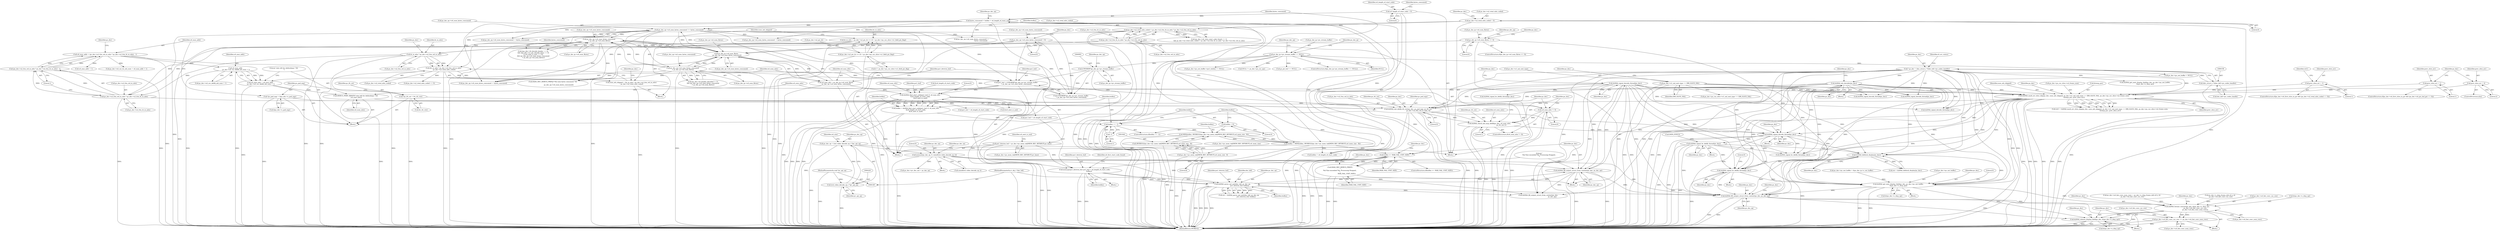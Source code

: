 digraph "0_Android_494561291a503840f385fbcd11d9bc5f4dc502b8@API" {
"1002023" [label="(Call,ih264d_signal_bs_deblk_thread(ps_dec))"];
"1001555" [label="(Call,ih264d_mark_err_slice_skip(ps_dec, num_mb_skipped, ps_dec->u1_nal_unit_type == IDR_SLICE_NAL, ps_dec->ps_cur_slice->u2_frame_num,\n &temp_poc, prev_slice_err))"];
"1001088" [label="(Call,ih264d_signal_decode_thread(ps_dec))"];
"1001069" [label="(Call,ih264d_fill_output_struct_from_context(ps_dec, ps_dec_op))"];
"1000155" [label="(Call,* ps_dec = (dec_struct_t *)(dec_hdl->pv_codec_handle))"];
"1000157" [label="(Call,(dec_struct_t *)(dec_hdl->pv_codec_handle))"];
"1000908" [label="(Call,ih264d_init_decoder(ps_dec))"];
"1001297" [label="(Call,ih264d_parse_nal_unit(dec_hdl, ps_dec_op,\n                              pu1_bitstrm_buf, buflen))"];
"1000150" [label="(MethodParameterIn,iv_obj_t *dec_hdl)"];
"1000229" [label="(Call,memset(ps_dec_op, 0, sizeof(ivd_video_decode_op_t)))"];
"1000217" [label="(Call,ps_dec_op = (ivd_video_decode_op_t *)pv_api_op)"];
"1000219" [label="(Call,(ivd_video_decode_op_t *)pv_api_op)"];
"1000152" [label="(MethodParameterIn,void *pv_api_op)"];
"1001221" [label="(Call,memcpy(pu1_bitstrm_buf, pu1_buf + u4_length_of_start_code,\n                   buflen))"];
"1001009" [label="(Call,pu1_bitstrm_buf = ps_dec->ps_mem_tab[MEM_REC_BITSBUF].pv_base)"];
"1001023" [label="(Call,ih264d_find_start_code(pu1_buf, 0, u4_max_ofst,\n &u4_length_of_start_code,\n &u4_next_is_aud))"];
"1000989" [label="(Call,pu1_buf = (UWORD8*)ps_dec_ip->pv_stream_buffer\n + ps_dec_op->u4_num_bytes_consumed)"];
"1000992" [label="(Call,(UWORD8*)ps_dec_ip->pv_stream_buffer)"];
"1000267" [label="(Call,ps_dec_ip->pv_stream_buffer == NULL)"];
"1001461" [label="(Call,ps_dec_op->u4_num_bytes_consumed\n < ps_dec_ip->u4_num_Bytes)"];
"1001436" [label="(Call,ps_dec_op->u4_num_bytes_consumed\n < ps_dec_ip->u4_num_Bytes)"];
"1001059" [label="(Call,ps_dec_op->u4_num_bytes_consumed += bytes_consumed)"];
"1001054" [label="(Call,bytes_consumed = buflen + u4_length_of_start_code)"];
"1001039" [label="(Call,buflen = MIN(buflen, (WORD32)(ps_dec->ps_mem_tab[MEM_REC_BITSBUF].u4_mem_size - 8)))"];
"1001041" [label="(Call,MIN(buflen, (WORD32)(ps_dec->ps_mem_tab[MEM_REC_BITSBUF].u4_mem_size - 8)))"];
"1001032" [label="(Call,buflen == -1)"];
"1001021" [label="(Call,buflen = ih264d_find_start_code(pu1_buf, 0, u4_max_ofst,\n &u4_length_of_start_code,\n &u4_next_is_aud))"];
"1001034" [label="(Call,-1)"];
"1001036" [label="(Call,buflen = 0)"];
"1001043" [label="(Call,(WORD32)(ps_dec->ps_mem_tab[MEM_REC_BITSBUF].u4_mem_size - 8))"];
"1001045" [label="(Call,ps_dec->ps_mem_tab[MEM_REC_BITSBUF].u4_mem_size - 8)"];
"1000173" [label="(Call,u4_length_of_start_code = 0)"];
"1001002" [label="(Call,ps_dec_ip->u4_num_Bytes\n - ps_dec_op->u4_num_bytes_consumed)"];
"1000288" [label="(Call,ps_dec_ip->u4_num_Bytes <= 0)"];
"1000313" [label="(Call,ps_dec_op->u4_num_bytes_consumed = 0)"];
"1001000" [label="(Call,u4_max_ofst = ps_dec_ip->u4_num_Bytes\n - ps_dec_op->u4_num_bytes_consumed)"];
"1001065" [label="(Call,buflen >= MAX_NAL_UNIT_SIZE)"];
"1001072" [label="(Call,H264_DEC_DEBUG_PRINT(\n \"\nNal Size exceeded %d, Processing Stopped..\n\",\n                            MAX_NAL_UNIT_SIZE))"];
"1001512" [label="(Call,num_mb_skipped = (ht_in_mbs * ps_dec->u2_frm_wd_in_mbs)\n - ps_dec->u2_total_mbs_coded)"];
"1001514" [label="(Call,(ht_in_mbs * ps_dec->u2_frm_wd_in_mbs)\n - ps_dec->u2_total_mbs_coded)"];
"1001515" [label="(Call,ht_in_mbs * ps_dec->u2_frm_wd_in_mbs)"];
"1001499" [label="(Call,ht_in_mbs = ps_dec->u2_pic_ht >> (4 + ps_dec->ps_cur_slice->u1_field_pic_flag))"];
"1001501" [label="(Call,ps_dec->u2_pic_ht >> (4 + ps_dec->ps_cur_slice->u1_field_pic_flag))"];
"1001486" [label="(Call,ps_dec->u2_frm_ht_in_mbs * ps_dec->u2_frm_wd_in_mbs)"];
"1000920" [label="(Call,ps_dec->u2_total_mbs_coded = 0)"];
"1001482" [label="(Call,ps_dec->u2_total_mbs_coded < ps_dec->u2_frm_ht_in_mbs * ps_dec->u2_frm_wd_in_mbs)"];
"1001558" [label="(Call,ps_dec->u1_nal_unit_type == IDR_SLICE_NAL)"];
"1001550" [label="(Call,prev_slice_err = 1)"];
"1001533" [label="(Call,prev_slice_err = 1)"];
"1001537" [label="(Call,prev_slice_err = 2)"];
"1001731" [label="(Call,ih264d_signal_decode_thread(ps_dec))"];
"1001721" [label="(Call,ih264d_check_mb_map_deblk(ps_dec, u4_num_mbs,\n                                                   ps_tfr_cxt,1))"];
"1001697" [label="(Call,ih264d_init_deblk_tfr_ctxt(ps_dec, ps_pad_mgr, ps_tfr_cxt,\n                                           ps_dec->u2_frm_wd_in_mbs, 0))"];
"1001673" [label="(Call,*ps_pad_mgr = &ps_dec->s_pad_mgr)"];
"1001668" [label="(Call,*ps_tfr_cxt = &s_tfr_ctxt)"];
"1001682" [label="(Call,ps_dec->u2_frm_wd_in_mbs * ps_dec->u2_frm_ht_in_mbs)"];
"1001718" [label="(Call,u4_num_mbs != 0)"];
"1001714" [label="(Call,DEBUG_PERF_PRINTF(\"mbs left for deblocking= %d \n\",u4_num_mbs))"];
"1001705" [label="(Call,u4_num_mbs = u4_max_addr\n - ps_dec->u4_cur_deblk_mb_num + 1)"];
"1001707" [label="(Call,u4_max_addr\n - ps_dec->u4_cur_deblk_mb_num + 1)"];
"1001679" [label="(Call,u4_max_addr = (ps_dec->u2_frm_wd_in_mbs * ps_dec->u2_frm_ht_in_mbs) - 1)"];
"1001681" [label="(Call,(ps_dec->u2_frm_wd_in_mbs * ps_dec->u2_frm_ht_in_mbs) - 1)"];
"1001901" [label="(Call,ih264d_deblock_display(ps_dec))"];
"1001740" [label="(Call,ih264d_signal_bs_deblk_thread(ps_dec))"];
"1002037" [label="(Call,ih264d_get_next_display_field(ps_dec, ps_dec->ps_out_buffer,\n &(ps_dec->s_disp_op)))"];
"1002065" [label="(Call,ih264d_fill_output_struct_from_context(ps_dec, ps_dec_op))"];
"1002096" [label="(Call,ih264d_format_convert(ps_dec, &(ps_dec->s_disp_op),\n                                  ps_dec->u4_fmt_conv_cur_row,\n                                  ps_dec->u4_fmt_conv_num_rows))"];
"1002108" [label="(Call,ps_dec->u4_fmt_conv_cur_row += ps_dec->u4_fmt_conv_num_rows)"];
"1002115" [label="(Call,ih264d_release_display_field(ps_dec, &(ps_dec->s_disp_op)))"];
"1001222" [label="(Identifier,pu1_bitstrm_buf)"];
"1002112" [label="(Call,ps_dec->u4_fmt_conv_num_rows)"];
"1001682" [label="(Call,ps_dec->u2_frm_wd_in_mbs * ps_dec->u2_frm_ht_in_mbs)"];
"1001483" [label="(Call,ps_dec->u2_total_mbs_coded)"];
"1000275" [label="(Identifier,ps_dec_op)"];
"1001675" [label="(Call,&ps_dec->s_pad_mgr)"];
"1001517" [label="(Call,ps_dec->u2_frm_wd_in_mbs)"];
"1001053" [label="(Literal,8)"];
"1001031" [label="(ControlStructure,if(buflen == -1))"];
"1002102" [label="(Call,ps_dec->u4_fmt_conv_cur_row)"];
"1002067" [label="(Identifier,ps_dec_op)"];
"1002071" [label="(Identifier,ps_dec)"];
"1001521" [label="(Identifier,ps_dec)"];
"1001070" [label="(Identifier,ps_dec)"];
"1001027" [label="(Call,&u4_length_of_start_code)"];
"1002115" [label="(Call,ih264d_release_display_field(ps_dec, &(ps_dec->s_disp_op)))"];
"1001742" [label="(Call,DATA_SYNC())"];
"1002125" [label="(Identifier,ps_dec)"];
"1001499" [label="(Call,ht_in_mbs = ps_dec->u2_pic_ht >> (4 + ps_dec->ps_cur_slice->u1_field_pic_flag))"];
"1001256" [label="(Call,ih264d_fill_output_struct_from_context(ps_dec,\n                                                           ps_dec_op))"];
"1001445" [label="(Call,((ps_dec->i4_decode_header == 0)\n && ((ps_dec->u1_pic_decode_done == 0)\n || (u4_next_is_aud == 1)))\n && (ps_dec_op->u4_num_bytes_consumed\n < ps_dec_ip->u4_num_Bytes))"];
"1001697" [label="(Call,ih264d_init_deblk_tfr_ctxt(ps_dec, ps_pad_mgr, ps_tfr_cxt,\n                                           ps_dec->u2_frm_wd_in_mbs, 0))"];
"1001462" [label="(Call,ps_dec_op->u4_num_bytes_consumed)"];
"1001069" [label="(Call,ih264d_fill_output_struct_from_context(ps_dec, ps_dec_op))"];
"1001512" [label="(Call,num_mb_skipped = (ht_in_mbs * ps_dec->u2_frm_wd_in_mbs)\n - ps_dec->u2_total_mbs_coded)"];
"1001003" [label="(Call,ps_dec_ip->u4_num_Bytes)"];
"1001723" [label="(Identifier,u4_num_mbs)"];
"1001006" [label="(Call,ps_dec_op->u4_num_bytes_consumed)"];
"1001228" [label="(Identifier,u4_first_start_code_found)"];
"1000927" [label="(Identifier,ps_dec)"];
"1001147" [label="(Call,pu1_buf + u4_length_of_start_code)"];
"1000994" [label="(Call,ps_dec_ip->pv_stream_buffer)"];
"1001701" [label="(Call,ps_dec->u2_frm_wd_in_mbs)"];
"1001899" [label="(Call,ret = ih264d_deblock_display(ps_dec))"];
"1001694" [label="(Call,u4_max_addr + 1)"];
"1001505" [label="(Call,4 + ps_dec->ps_cur_slice->u1_field_pic_flag)"];
"1000175" [label="(Literal,0)"];
"1002042" [label="(Call,&(ps_dec->s_disp_op))"];
"1001493" [label="(Block,)"];
"1001553" [label="(Call,ret1 = ih264d_mark_err_slice_skip(ps_dec, num_mb_skipped, ps_dec->u1_nal_unit_type == IDR_SLICE_NAL, ps_dec->ps_cur_slice->u2_frame_num,\n &temp_poc, prev_slice_err))"];
"1001073" [label="(Literal,\"\nNal Size exceeded %d, Processing Stopped..\n\")"];
"1001226" [label="(Identifier,buflen)"];
"1001088" [label="(Call,ih264d_signal_decode_thread(ps_dec))"];
"1001514" [label="(Call,(ht_in_mbs * ps_dec->u2_frm_wd_in_mbs)\n - ps_dec->u2_total_mbs_coded)"];
"1001562" [label="(Identifier,IDR_SLICE_NAL)"];
"1000268" [label="(Call,ps_dec_ip->pv_stream_buffer)"];
"1001554" [label="(Identifier,ret1)"];
"1002108" [label="(Call,ps_dec->u4_fmt_conv_cur_row += ps_dec->u4_fmt_conv_num_rows)"];
"1001299" [label="(Identifier,ps_dec_op)"];
"1000225" [label="(Identifier,u4_size)"];
"1001430" [label="(Call,(ps_dec->i4_header_decoded != 3)\n && (ps_dec_op->u4_num_bytes_consumed\n < ps_dec_ip->u4_num_Bytes))"];
"1001728" [label="(Identifier,ps_dec)"];
"1002023" [label="(Call,ih264d_signal_bs_deblk_thread(ps_dec))"];
"1002037" [label="(Call,ih264d_get_next_display_field(ps_dec, ps_dec->ps_out_buffer,\n &(ps_dec->s_disp_op)))"];
"1001029" [label="(Call,&u4_next_is_aud)"];
"1001001" [label="(Identifier,u4_max_ofst)"];
"1001523" [label="(ControlStructure,if(ps_dec->u4_first_slice_in_pic && (ps_dec->u4_pic_buf_got == 0)))"];
"1001300" [label="(Identifier,pu1_bitstrm_buf)"];
"1000222" [label="(Block,)"];
"1001221" [label="(Call,memcpy(pu1_bitstrm_buf, pu1_buf + u4_length_of_start_code,\n                   buflen))"];
"1001140" [label="(Identifier,ps_dec)"];
"1001023" [label="(Call,ih264d_find_start_code(pu1_buf, 0, u4_max_ofst,\n &u4_length_of_start_code,\n &u4_next_is_aud))"];
"1001074" [label="(Identifier,MAX_NAL_UNIT_SIZE)"];
"1001010" [label="(Identifier,pu1_bitstrm_buf)"];
"1001670" [label="(Call,&s_tfr_ctxt)"];
"1000991" [label="(Call,(UWORD8*)ps_dec_ip->pv_stream_buffer\n + ps_dec_op->u4_num_bytes_consumed)"];
"1000173" [label="(Call,u4_length_of_start_code = 0)"];
"1001689" [label="(Literal,1)"];
"1001533" [label="(Call,prev_slice_err = 1)"];
"1001019" [label="(Identifier,u4_next_is_aud)"];
"1002036" [label="(Block,)"];
"1001673" [label="(Call,*ps_pad_mgr = &ps_dec->s_pad_mgr)"];
"1000912" [label="(Identifier,ps_dec)"];
"1001552" [label="(Literal,1)"];
"1001705" [label="(Call,u4_num_mbs = u4_max_addr\n - ps_dec->u4_cur_deblk_mb_num + 1)"];
"1001440" [label="(Call,ps_dec_ip->u4_num_Bytes)"];
"1001690" [label="(Call,ps_dec->u4_cur_bs_mb_num = u4_max_addr + 1)"];
"1001736" [label="(Identifier,ps_dec)"];
"1002082" [label="(Block,)"];
"1001066" [label="(Identifier,buflen)"];
"1001720" [label="(Literal,0)"];
"1002039" [label="(Call,ps_dec->ps_out_buffer)"];
"1000152" [label="(MethodParameterIn,void *pv_api_op)"];
"1002025" [label="(Block,)"];
"1001902" [label="(Identifier,ps_dec)"];
"1001537" [label="(Call,prev_slice_err = 2)"];
"1001021" [label="(Call,buflen = ih264d_find_start_code(pu1_buf, 0, u4_max_ofst,\n &u4_length_of_start_code,\n &u4_next_is_aud))"];
"1000230" [label="(Identifier,ps_dec_op)"];
"1001608" [label="(Call,ih264d_signal_decode_thread(ps_dec))"];
"1000159" [label="(Call,dec_hdl->pv_codec_handle)"];
"1001358" [label="(Call,ps_dec_op->u4_num_bytes_consumed -= bytes_consumed)"];
"1001515" [label="(Call,ht_in_mbs * ps_dec->u2_frm_wd_in_mbs)"];
"1001725" [label="(Literal,1)"];
"1001060" [label="(Call,ps_dec_op->u4_num_bytes_consumed)"];
"1001486" [label="(Call,ps_dec->u2_frm_ht_in_mbs * ps_dec->u2_frm_wd_in_mbs)"];
"1000217" [label="(Call,ps_dec_op = (ivd_video_decode_op_t *)pv_api_op)"];
"1000418" [label="(Call,ps_dec->ps_out_buffer->pu1_bufs[i] == NULL)"];
"1001721" [label="(Call,ih264d_check_mb_map_deblk(ps_dec, u4_num_mbs,\n                                                   ps_tfr_cxt,1))"];
"1000157" [label="(Call,(dec_struct_t *)(dec_hdl->pv_codec_handle))"];
"1000909" [label="(Identifier,ps_dec)"];
"1001055" [label="(Identifier,bytes_consumed)"];
"1001551" [label="(Identifier,prev_slice_err)"];
"1001715" [label="(Literal,\"mbs left for deblocking= %d \n\")"];
"1000229" [label="(Call,memset(ps_dec_op, 0, sizeof(ivd_video_decode_op_t)))"];
"1001538" [label="(Identifier,prev_slice_err)"];
"1001536" [label="(ControlStructure,else)"];
"1001707" [label="(Call,u4_max_addr\n - ps_dec->u4_cur_deblk_mb_num + 1)"];
"1001717" [label="(ControlStructure,if(u4_num_mbs != 0))"];
"1001009" [label="(Call,pu1_bitstrm_buf = ps_dec->ps_mem_tab[MEM_REC_BITSBUF].pv_base)"];
"1001724" [label="(Identifier,ps_tfr_cxt)"];
"1002066" [label="(Identifier,ps_dec)"];
"1002096" [label="(Call,ih264d_format_convert(ps_dec, &(ps_dec->s_disp_op),\n                                  ps_dec->u4_fmt_conv_cur_row,\n                                  ps_dec->u4_fmt_conv_num_rows))"];
"1002143" [label="(Call,NULL != ps_dec->ps_cur_sps)"];
"1001679" [label="(Call,u4_max_addr = (ps_dec->u2_frm_wd_in_mbs * ps_dec->u2_frm_ht_in_mbs) - 1)"];
"1000920" [label="(Call,ps_dec->u2_total_mbs_coded = 0)"];
"1001731" [label="(Call,ih264d_signal_decode_thread(ps_dec))"];
"1001540" [label="(ControlStructure,if(ps_dec->u4_first_slice_in_pic && (ps_dec->u2_total_mbs_coded == 0)))"];
"1001839" [label="(Call,ih264d_signal_bs_deblk_thread(ps_dec))"];
"1001301" [label="(Identifier,buflen)"];
"1001011" [label="(Call,ps_dec->ps_mem_tab[MEM_REC_BITSBUF].pv_base)"];
"1001033" [label="(Identifier,buflen)"];
"1000153" [label="(Block,)"];
"1000635" [label="(Call,ps_pic_buf == NULL)"];
"1000287" [label="(ControlStructure,if(ps_dec_ip->u4_num_Bytes <= 0))"];
"1000232" [label="(Call,sizeof(ivd_video_decode_op_t))"];
"1002029" [label="(Literal,0)"];
"1001072" [label="(Call,H264_DEC_DEBUG_PRINT(\n \"\nNal Size exceeded %d, Processing Stopped..\n\",\n                            MAX_NAL_UNIT_SIZE))"];
"1001036" [label="(Call,buflen = 0)"];
"1001002" [label="(Call,ps_dec_ip->u4_num_Bytes\n - ps_dec_op->u4_num_bytes_consumed)"];
"1001054" [label="(Call,bytes_consumed = buflen + u4_length_of_start_code)"];
"1001037" [label="(Identifier,buflen)"];
"1001534" [label="(Identifier,prev_slice_err)"];
"1001476" [label="(Call,(ps_dec->u4_slice_start_code_found == 1)\n && ps_dec->u2_total_mbs_coded < ps_dec->u2_frm_ht_in_mbs * ps_dec->u2_frm_wd_in_mbs)"];
"1000907" [label="(Block,)"];
"1001223" [label="(Call,pu1_buf + u4_length_of_start_code)"];
"1001516" [label="(Identifier,ht_in_mbs)"];
"1001039" [label="(Call,buflen = MIN(buflen, (WORD32)(ps_dec->ps_mem_tab[MEM_REC_BITSBUF].u4_mem_size - 8)))"];
"1001739" [label="(Block,)"];
"1001046" [label="(Call,ps_dec->ps_mem_tab[MEM_REC_BITSBUF].u4_mem_size)"];
"1001901" [label="(Call,ih264d_deblock_display(ps_dec))"];
"1001063" [label="(Identifier,bytes_consumed)"];
"1000267" [label="(Call,ps_dec_ip->pv_stream_buffer == NULL)"];
"1001674" [label="(Identifier,ps_pad_mgr)"];
"1001683" [label="(Call,ps_dec->u2_frm_wd_in_mbs)"];
"1001624" [label="(Call,ps_dec_op->u4_num_bytes_consumed -= bytes_consumed)"];
"1001545" [label="(Call,ps_dec->u2_total_mbs_coded == 0)"];
"1002038" [label="(Identifier,ps_dec)"];
"1001556" [label="(Identifier,ps_dec)"];
"1001482" [label="(Call,ps_dec->u2_total_mbs_coded < ps_dec->u2_frm_ht_in_mbs * ps_dec->u2_frm_wd_in_mbs)"];
"1001381" [label="(Call,ps_dec_op->u4_num_bytes_consumed -= bytes_consumed)"];
"1001680" [label="(Identifier,u4_max_addr)"];
"1001490" [label="(Call,ps_dec->u2_frm_wd_in_mbs)"];
"1001719" [label="(Identifier,u4_num_mbs)"];
"1001929" [label="(Call,ps_dec->ps_cur_slice->u1_nal_unit_type == IDR_SLICE_NAL)"];
"1000155" [label="(Call,* ps_dec = (dec_struct_t *)(dec_hdl->pv_codec_handle))"];
"1000314" [label="(Call,ps_dec_op->u4_num_bytes_consumed)"];
"1001635" [label="(Block,)"];
"1001708" [label="(Identifier,u4_max_addr)"];
"1002098" [label="(Call,&(ps_dec->s_disp_op))"];
"1001061" [label="(Identifier,ps_dec_op)"];
"1001025" [label="(Literal,0)"];
"1001172" [label="(Call,ps_dec_op->u4_num_bytes_consumed -=\n                                        bytes_consumed)"];
"1000998" [label="(Identifier,ps_dec_op)"];
"1000292" [label="(Literal,0)"];
"1001570" [label="(Identifier,prev_slice_err)"];
"1000266" [label="(ControlStructure,if(ps_dec_ip->pv_stream_buffer == NULL))"];
"1002022" [label="(Block,)"];
"1001714" [label="(Call,DEBUG_PERF_PRINTF(\"mbs left for deblocking= %d \n\",u4_num_mbs))"];
"1001295" [label="(Call,ret = ih264d_parse_nal_unit(dec_hdl, ps_dec_op,\n                              pu1_bitstrm_buf, buflen))"];
"1001681" [label="(Call,(ps_dec->u2_frm_wd_in_mbs * ps_dec->u2_frm_ht_in_mbs) - 1)"];
"1001718" [label="(Call,u4_num_mbs != 0)"];
"1002048" [label="(Literal,0)"];
"1002117" [label="(Call,&(ps_dec->s_disp_op))"];
"1000318" [label="(Call,ps_dec->ps_out_buffer = NULL)"];
"1001565" [label="(Identifier,ps_dec)"];
"1001220" [label="(Block,)"];
"1000290" [label="(Identifier,ps_dec_ip)"];
"1001067" [label="(Identifier,MAX_NAL_UNIT_SIZE)"];
"1001026" [label="(Identifier,u4_max_ofst)"];
"1001740" [label="(Call,ih264d_signal_bs_deblk_thread(ps_dec))"];
"1001501" [label="(Call,ps_dec->u2_pic_ht >> (4 + ps_dec->ps_cur_slice->u1_field_pic_flag))"];
"1001071" [label="(Identifier,ps_dec_op)"];
"1001024" [label="(Identifier,pu1_buf)"];
"1001716" [label="(Identifier,u4_num_mbs)"];
"1001298" [label="(Identifier,dec_hdl)"];
"1000271" [label="(Identifier,NULL)"];
"1001045" [label="(Call,ps_dec->ps_mem_tab[MEM_REC_BITSBUF].u4_mem_size - 8)"];
"1001502" [label="(Call,ps_dec->u2_pic_ht)"];
"1000988" [label="(Block,)"];
"1001559" [label="(Call,ps_dec->u1_nal_unit_type)"];
"1000989" [label="(Call,pu1_buf = (UWORD8*)ps_dec_ip->pv_stream_buffer\n + ps_dec_op->u4_num_bytes_consumed)"];
"1001741" [label="(Identifier,ps_dec)"];
"1000990" [label="(Identifier,pu1_buf)"];
"1000725" [label="(Call,ih264d_get_next_display_field(ps_dec, ps_dec->ps_out_buffer,\n &(ps_dec->s_disp_op)))"];
"1001022" [label="(Identifier,buflen)"];
"1001686" [label="(Call,ps_dec->u2_frm_ht_in_mbs)"];
"1002097" [label="(Identifier,ps_dec)"];
"1001550" [label="(Call,prev_slice_err = 1)"];
"1001543" [label="(Identifier,ps_dec)"];
"1001056" [label="(Call,buflen + u4_length_of_start_code)"];
"1001041" [label="(Call,MIN(buflen, (WORD32)(ps_dec->ps_mem_tab[MEM_REC_BITSBUF].u4_mem_size - 8)))"];
"1000320" [label="(Identifier,ps_dec)"];
"1001000" [label="(Call,u4_max_ofst = ps_dec_ip->u4_num_Bytes\n - ps_dec_op->u4_num_bytes_consumed)"];
"1000992" [label="(Call,(UWORD8*)ps_dec_ip->pv_stream_buffer)"];
"1002024" [label="(Identifier,ps_dec)"];
"1000288" [label="(Call,ps_dec_ip->u4_num_Bytes <= 0)"];
"1000921" [label="(Call,ps_dec->u2_total_mbs_coded)"];
"1001535" [label="(Literal,1)"];
"1001563" [label="(Call,ps_dec->ps_cur_slice->u2_frame_num)"];
"1000156" [label="(Identifier,ps_dec)"];
"1000239" [label="(Call,ps_dec->pv_dec_out = ps_dec_op)"];
"1001089" [label="(Identifier,ps_dec)"];
"1000289" [label="(Call,ps_dec_ip->u4_num_Bytes)"];
"1001700" [label="(Identifier,ps_tfr_cxt)"];
"1001668" [label="(Call,*ps_tfr_cxt = &s_tfr_ctxt)"];
"1001692" [label="(Identifier,ps_dec)"];
"1002109" [label="(Call,ps_dec->u4_fmt_conv_cur_row)"];
"1001122" [label="(Call,ih264d_signal_bs_deblk_thread(ps_dec))"];
"1001500" [label="(Identifier,ht_in_mbs)"];
"1001205" [label="(Call,ih264d_signal_decode_thread(ps_dec))"];
"1002065" [label="(Call,ih264d_fill_output_struct_from_context(ps_dec, ps_dec_op))"];
"1000150" [label="(MethodParameterIn,iv_obj_t *dec_hdl)"];
"1000218" [label="(Identifier,ps_dec_op)"];
"1000313" [label="(Call,ps_dec_op->u4_num_bytes_consumed = 0)"];
"1001042" [label="(Identifier,buflen)"];
"1001064" [label="(ControlStructure,if(buflen >= MAX_NAL_UNIT_SIZE))"];
"1001526" [label="(Identifier,ps_dec)"];
"1000908" [label="(Call,ih264d_init_decoder(ps_dec))"];
"1001698" [label="(Identifier,ps_dec)"];
"1002185" [label="(MethodReturn,WORD32)"];
"1000296" [label="(Identifier,ps_dec_op)"];
"1000924" [label="(Literal,0)"];
"1000164" [label="(Identifier,i4_err_status)"];
"1000174" [label="(Identifier,u4_length_of_start_code)"];
"1001068" [label="(Block,)"];
"1001699" [label="(Identifier,ps_pad_mgr)"];
"1002116" [label="(Identifier,ps_dec)"];
"1001043" [label="(Call,(WORD32)(ps_dec->ps_mem_tab[MEM_REC_BITSBUF].u4_mem_size - 8))"];
"1000219" [label="(Call,(ivd_video_decode_op_t *)pv_api_op)"];
"1002178" [label="(Call,H264_DEC_DEBUG_PRINT(\"The num bytes consumed: %d\n\",\n                         ps_dec_op->u4_num_bytes_consumed))"];
"1001040" [label="(Identifier,buflen)"];
"1001568" [label="(Call,&temp_poc)"];
"1001065" [label="(Call,buflen >= MAX_NAL_UNIT_SIZE)"];
"1000178" [label="(Identifier,bytes_consumed)"];
"1001059" [label="(Call,ps_dec_op->u4_num_bytes_consumed += bytes_consumed)"];
"1001722" [label="(Identifier,ps_dec)"];
"1000236" [label="(Identifier,ps_dec_op)"];
"1001706" [label="(Identifier,u4_num_mbs)"];
"1002083" [label="(Call,ps_dec->u4_fmt_conv_num_rows = ps_dec->s_disp_frame_info.u4_y_ht\n - ps_dec->u4_fmt_conv_cur_row)"];
"1001038" [label="(Literal,0)"];
"1001669" [label="(Identifier,ps_tfr_cxt)"];
"1001487" [label="(Call,ps_dec->u2_frm_ht_in_mbs)"];
"1002105" [label="(Call,ps_dec->u4_fmt_conv_num_rows)"];
"1001297" [label="(Call,ih264d_parse_nal_unit(dec_hdl, ps_dec_op,\n                              pu1_bitstrm_buf, buflen))"];
"1001409" [label="(Call,ih264d_signal_decode_thread(ps_dec))"];
"1001077" [label="(Identifier,ps_dec)"];
"1000231" [label="(Literal,0)"];
"1000221" [label="(Identifier,pv_api_op)"];
"1001436" [label="(Call,ps_dec_op->u4_num_bytes_consumed\n < ps_dec_ip->u4_num_Bytes)"];
"1001704" [label="(Literal,0)"];
"1001732" [label="(Identifier,ps_dec)"];
"1000331" [label="(Call,ps_dec->ps_out_buffer = &ps_dec_ip->s_out_buffer)"];
"1001539" [label="(Literal,2)"];
"1001555" [label="(Call,ih264d_mark_err_slice_skip(ps_dec, num_mb_skipped, ps_dec->u1_nal_unit_type == IDR_SLICE_NAL, ps_dec->ps_cur_slice->u2_frame_num,\n &temp_poc, prev_slice_err))"];
"1001437" [label="(Call,ps_dec_op->u4_num_bytes_consumed)"];
"1001558" [label="(Call,ps_dec->u1_nal_unit_type == IDR_SLICE_NAL)"];
"1001513" [label="(Identifier,num_mb_skipped)"];
"1002110" [label="(Identifier,ps_dec)"];
"1000317" [label="(Literal,0)"];
"1002087" [label="(Call,ps_dec->s_disp_frame_info.u4_y_ht\n - ps_dec->u4_fmt_conv_cur_row)"];
"1001709" [label="(Call,ps_dec->u4_cur_deblk_mb_num + 1)"];
"1001461" [label="(Call,ps_dec_op->u4_num_bytes_consumed\n < ps_dec_ip->u4_num_Bytes)"];
"1001034" [label="(Call,-1)"];
"1001465" [label="(Call,ps_dec_ip->u4_num_Bytes)"];
"1001032" [label="(Call,buflen == -1)"];
"1001093" [label="(Identifier,ps_dec)"];
"1001035" [label="(Literal,1)"];
"1001557" [label="(Identifier,num_mb_skipped)"];
"1001520" [label="(Call,ps_dec->u2_total_mbs_coded)"];
"1000310" [label="(Identifier,ps_dec)"];
"1001663" [label="(Block,)"];
"1002023" -> "1002022"  [label="AST: "];
"1002023" -> "1002024"  [label="CFG: "];
"1002024" -> "1002023"  [label="AST: "];
"1002029" -> "1002023"  [label="CFG: "];
"1002023" -> "1002185"  [label="DDG: "];
"1001555" -> "1002023"  [label="DDG: "];
"1001731" -> "1002023"  [label="DDG: "];
"1001901" -> "1002023"  [label="DDG: "];
"1001088" -> "1002023"  [label="DDG: "];
"1001740" -> "1002023"  [label="DDG: "];
"1000155" -> "1002023"  [label="DDG: "];
"1000908" -> "1002023"  [label="DDG: "];
"1002023" -> "1002037"  [label="DDG: "];
"1002023" -> "1002065"  [label="DDG: "];
"1001555" -> "1001553"  [label="AST: "];
"1001555" -> "1001570"  [label="CFG: "];
"1001556" -> "1001555"  [label="AST: "];
"1001557" -> "1001555"  [label="AST: "];
"1001558" -> "1001555"  [label="AST: "];
"1001563" -> "1001555"  [label="AST: "];
"1001568" -> "1001555"  [label="AST: "];
"1001570" -> "1001555"  [label="AST: "];
"1001553" -> "1001555"  [label="CFG: "];
"1001555" -> "1002185"  [label="DDG: "];
"1001555" -> "1002185"  [label="DDG: "];
"1001555" -> "1002185"  [label="DDG: "];
"1001555" -> "1002185"  [label="DDG: "];
"1001555" -> "1002185"  [label="DDG: "];
"1001555" -> "1002185"  [label="DDG: "];
"1001555" -> "1001553"  [label="DDG: "];
"1001555" -> "1001553"  [label="DDG: "];
"1001555" -> "1001553"  [label="DDG: "];
"1001555" -> "1001553"  [label="DDG: "];
"1001555" -> "1001553"  [label="DDG: "];
"1001555" -> "1001553"  [label="DDG: "];
"1001088" -> "1001555"  [label="DDG: "];
"1000155" -> "1001555"  [label="DDG: "];
"1000908" -> "1001555"  [label="DDG: "];
"1001512" -> "1001555"  [label="DDG: "];
"1001558" -> "1001555"  [label="DDG: "];
"1001558" -> "1001555"  [label="DDG: "];
"1001550" -> "1001555"  [label="DDG: "];
"1001533" -> "1001555"  [label="DDG: "];
"1001537" -> "1001555"  [label="DDG: "];
"1001555" -> "1001608"  [label="DDG: "];
"1001555" -> "1001697"  [label="DDG: "];
"1001555" -> "1001731"  [label="DDG: "];
"1001555" -> "1001839"  [label="DDG: "];
"1001555" -> "1001901"  [label="DDG: "];
"1001555" -> "1002037"  [label="DDG: "];
"1001555" -> "1002065"  [label="DDG: "];
"1001088" -> "1001068"  [label="AST: "];
"1001088" -> "1001089"  [label="CFG: "];
"1001089" -> "1001088"  [label="AST: "];
"1001093" -> "1001088"  [label="CFG: "];
"1001088" -> "1002185"  [label="DDG: "];
"1001088" -> "1002185"  [label="DDG: "];
"1001088" -> "1001069"  [label="DDG: "];
"1001069" -> "1001088"  [label="DDG: "];
"1001088" -> "1001122"  [label="DDG: "];
"1001088" -> "1001205"  [label="DDG: "];
"1001088" -> "1001256"  [label="DDG: "];
"1001088" -> "1001409"  [label="DDG: "];
"1001088" -> "1001608"  [label="DDG: "];
"1001088" -> "1001697"  [label="DDG: "];
"1001088" -> "1001731"  [label="DDG: "];
"1001088" -> "1001839"  [label="DDG: "];
"1001088" -> "1001901"  [label="DDG: "];
"1001088" -> "1002037"  [label="DDG: "];
"1001088" -> "1002065"  [label="DDG: "];
"1001069" -> "1001068"  [label="AST: "];
"1001069" -> "1001071"  [label="CFG: "];
"1001070" -> "1001069"  [label="AST: "];
"1001071" -> "1001069"  [label="AST: "];
"1001073" -> "1001069"  [label="CFG: "];
"1001069" -> "1002185"  [label="DDG: "];
"1001069" -> "1002185"  [label="DDG: "];
"1000155" -> "1001069"  [label="DDG: "];
"1000908" -> "1001069"  [label="DDG: "];
"1001297" -> "1001069"  [label="DDG: "];
"1000229" -> "1001069"  [label="DDG: "];
"1001069" -> "1001256"  [label="DDG: "];
"1001069" -> "1001297"  [label="DDG: "];
"1001069" -> "1002065"  [label="DDG: "];
"1000155" -> "1000153"  [label="AST: "];
"1000155" -> "1000157"  [label="CFG: "];
"1000156" -> "1000155"  [label="AST: "];
"1000157" -> "1000155"  [label="AST: "];
"1000164" -> "1000155"  [label="CFG: "];
"1000155" -> "1002185"  [label="DDG: "];
"1000155" -> "1002185"  [label="DDG: "];
"1000157" -> "1000155"  [label="DDG: "];
"1000155" -> "1000725"  [label="DDG: "];
"1000155" -> "1000908"  [label="DDG: "];
"1000155" -> "1001205"  [label="DDG: "];
"1000155" -> "1001256"  [label="DDG: "];
"1000155" -> "1001409"  [label="DDG: "];
"1000155" -> "1001608"  [label="DDG: "];
"1000155" -> "1001697"  [label="DDG: "];
"1000155" -> "1001731"  [label="DDG: "];
"1000155" -> "1001839"  [label="DDG: "];
"1000155" -> "1001901"  [label="DDG: "];
"1000155" -> "1002037"  [label="DDG: "];
"1000155" -> "1002065"  [label="DDG: "];
"1000157" -> "1000159"  [label="CFG: "];
"1000158" -> "1000157"  [label="AST: "];
"1000159" -> "1000157"  [label="AST: "];
"1000157" -> "1002185"  [label="DDG: "];
"1000908" -> "1000907"  [label="AST: "];
"1000908" -> "1000909"  [label="CFG: "];
"1000909" -> "1000908"  [label="AST: "];
"1000912" -> "1000908"  [label="CFG: "];
"1000908" -> "1002185"  [label="DDG: "];
"1000908" -> "1002185"  [label="DDG: "];
"1000908" -> "1001205"  [label="DDG: "];
"1000908" -> "1001256"  [label="DDG: "];
"1000908" -> "1001409"  [label="DDG: "];
"1000908" -> "1001608"  [label="DDG: "];
"1000908" -> "1001697"  [label="DDG: "];
"1000908" -> "1001731"  [label="DDG: "];
"1000908" -> "1001839"  [label="DDG: "];
"1000908" -> "1001901"  [label="DDG: "];
"1000908" -> "1002037"  [label="DDG: "];
"1000908" -> "1002065"  [label="DDG: "];
"1001297" -> "1001295"  [label="AST: "];
"1001297" -> "1001301"  [label="CFG: "];
"1001298" -> "1001297"  [label="AST: "];
"1001299" -> "1001297"  [label="AST: "];
"1001300" -> "1001297"  [label="AST: "];
"1001301" -> "1001297"  [label="AST: "];
"1001295" -> "1001297"  [label="CFG: "];
"1001297" -> "1002185"  [label="DDG: "];
"1001297" -> "1002185"  [label="DDG: "];
"1001297" -> "1002185"  [label="DDG: "];
"1001297" -> "1002185"  [label="DDG: "];
"1001297" -> "1001256"  [label="DDG: "];
"1001297" -> "1001295"  [label="DDG: "];
"1001297" -> "1001295"  [label="DDG: "];
"1001297" -> "1001295"  [label="DDG: "];
"1001297" -> "1001295"  [label="DDG: "];
"1000150" -> "1001297"  [label="DDG: "];
"1000229" -> "1001297"  [label="DDG: "];
"1001221" -> "1001297"  [label="DDG: "];
"1001221" -> "1001297"  [label="DDG: "];
"1001297" -> "1002065"  [label="DDG: "];
"1000150" -> "1000149"  [label="AST: "];
"1000150" -> "1002185"  [label="DDG: "];
"1000229" -> "1000222"  [label="AST: "];
"1000229" -> "1000232"  [label="CFG: "];
"1000230" -> "1000229"  [label="AST: "];
"1000231" -> "1000229"  [label="AST: "];
"1000232" -> "1000229"  [label="AST: "];
"1000236" -> "1000229"  [label="CFG: "];
"1000229" -> "1002185"  [label="DDG: "];
"1000217" -> "1000229"  [label="DDG: "];
"1000229" -> "1000239"  [label="DDG: "];
"1000229" -> "1001256"  [label="DDG: "];
"1000229" -> "1002065"  [label="DDG: "];
"1000217" -> "1000153"  [label="AST: "];
"1000217" -> "1000219"  [label="CFG: "];
"1000218" -> "1000217"  [label="AST: "];
"1000219" -> "1000217"  [label="AST: "];
"1000225" -> "1000217"  [label="CFG: "];
"1000217" -> "1002185"  [label="DDG: "];
"1000219" -> "1000217"  [label="DDG: "];
"1000219" -> "1000221"  [label="CFG: "];
"1000220" -> "1000219"  [label="AST: "];
"1000221" -> "1000219"  [label="AST: "];
"1000219" -> "1002185"  [label="DDG: "];
"1000152" -> "1000219"  [label="DDG: "];
"1000152" -> "1000149"  [label="AST: "];
"1000152" -> "1002185"  [label="DDG: "];
"1001221" -> "1001220"  [label="AST: "];
"1001221" -> "1001226"  [label="CFG: "];
"1001222" -> "1001221"  [label="AST: "];
"1001223" -> "1001221"  [label="AST: "];
"1001226" -> "1001221"  [label="AST: "];
"1001228" -> "1001221"  [label="CFG: "];
"1001221" -> "1002185"  [label="DDG: "];
"1001221" -> "1002185"  [label="DDG: "];
"1001009" -> "1001221"  [label="DDG: "];
"1001023" -> "1001221"  [label="DDG: "];
"1001065" -> "1001221"  [label="DDG: "];
"1001009" -> "1000988"  [label="AST: "];
"1001009" -> "1001011"  [label="CFG: "];
"1001010" -> "1001009"  [label="AST: "];
"1001011" -> "1001009"  [label="AST: "];
"1001019" -> "1001009"  [label="CFG: "];
"1001009" -> "1002185"  [label="DDG: "];
"1001009" -> "1002185"  [label="DDG: "];
"1001023" -> "1001021"  [label="AST: "];
"1001023" -> "1001029"  [label="CFG: "];
"1001024" -> "1001023"  [label="AST: "];
"1001025" -> "1001023"  [label="AST: "];
"1001026" -> "1001023"  [label="AST: "];
"1001027" -> "1001023"  [label="AST: "];
"1001029" -> "1001023"  [label="AST: "];
"1001021" -> "1001023"  [label="CFG: "];
"1001023" -> "1002185"  [label="DDG: "];
"1001023" -> "1002185"  [label="DDG: "];
"1001023" -> "1002185"  [label="DDG: "];
"1001023" -> "1002185"  [label="DDG: "];
"1001023" -> "1001021"  [label="DDG: "];
"1001023" -> "1001021"  [label="DDG: "];
"1001023" -> "1001021"  [label="DDG: "];
"1001023" -> "1001021"  [label="DDG: "];
"1001023" -> "1001021"  [label="DDG: "];
"1000989" -> "1001023"  [label="DDG: "];
"1001000" -> "1001023"  [label="DDG: "];
"1001023" -> "1001147"  [label="DDG: "];
"1001023" -> "1001223"  [label="DDG: "];
"1000989" -> "1000988"  [label="AST: "];
"1000989" -> "1000991"  [label="CFG: "];
"1000990" -> "1000989"  [label="AST: "];
"1000991" -> "1000989"  [label="AST: "];
"1001001" -> "1000989"  [label="CFG: "];
"1000989" -> "1002185"  [label="DDG: "];
"1000992" -> "1000989"  [label="DDG: "];
"1001461" -> "1000989"  [label="DDG: "];
"1001436" -> "1000989"  [label="DDG: "];
"1001059" -> "1000989"  [label="DDG: "];
"1000313" -> "1000989"  [label="DDG: "];
"1000992" -> "1000991"  [label="AST: "];
"1000992" -> "1000994"  [label="CFG: "];
"1000993" -> "1000992"  [label="AST: "];
"1000994" -> "1000992"  [label="AST: "];
"1000998" -> "1000992"  [label="CFG: "];
"1000992" -> "1002185"  [label="DDG: "];
"1000992" -> "1000991"  [label="DDG: "];
"1000267" -> "1000992"  [label="DDG: "];
"1000267" -> "1000266"  [label="AST: "];
"1000267" -> "1000271"  [label="CFG: "];
"1000268" -> "1000267"  [label="AST: "];
"1000271" -> "1000267"  [label="AST: "];
"1000275" -> "1000267"  [label="CFG: "];
"1000290" -> "1000267"  [label="CFG: "];
"1000267" -> "1002185"  [label="DDG: "];
"1000267" -> "1002185"  [label="DDG: "];
"1000267" -> "1002185"  [label="DDG: "];
"1000267" -> "1000318"  [label="DDG: "];
"1000267" -> "1000418"  [label="DDG: "];
"1000267" -> "1000635"  [label="DDG: "];
"1000267" -> "1002143"  [label="DDG: "];
"1001461" -> "1001445"  [label="AST: "];
"1001461" -> "1001465"  [label="CFG: "];
"1001462" -> "1001461"  [label="AST: "];
"1001465" -> "1001461"  [label="AST: "];
"1001445" -> "1001461"  [label="CFG: "];
"1001461" -> "1002185"  [label="DDG: "];
"1001461" -> "1002185"  [label="DDG: "];
"1001461" -> "1000991"  [label="DDG: "];
"1001461" -> "1001002"  [label="DDG: "];
"1001461" -> "1001002"  [label="DDG: "];
"1001461" -> "1001445"  [label="DDG: "];
"1001461" -> "1001445"  [label="DDG: "];
"1001436" -> "1001461"  [label="DDG: "];
"1001436" -> "1001461"  [label="DDG: "];
"1001059" -> "1001461"  [label="DDG: "];
"1001002" -> "1001461"  [label="DDG: "];
"1001461" -> "1001624"  [label="DDG: "];
"1001461" -> "1002178"  [label="DDG: "];
"1001436" -> "1001430"  [label="AST: "];
"1001436" -> "1001440"  [label="CFG: "];
"1001437" -> "1001436"  [label="AST: "];
"1001440" -> "1001436"  [label="AST: "];
"1001430" -> "1001436"  [label="CFG: "];
"1001436" -> "1002185"  [label="DDG: "];
"1001436" -> "1002185"  [label="DDG: "];
"1001436" -> "1000991"  [label="DDG: "];
"1001436" -> "1001002"  [label="DDG: "];
"1001436" -> "1001002"  [label="DDG: "];
"1001436" -> "1001430"  [label="DDG: "];
"1001436" -> "1001430"  [label="DDG: "];
"1001059" -> "1001436"  [label="DDG: "];
"1001002" -> "1001436"  [label="DDG: "];
"1001436" -> "1001624"  [label="DDG: "];
"1001436" -> "1002178"  [label="DDG: "];
"1001059" -> "1000988"  [label="AST: "];
"1001059" -> "1001063"  [label="CFG: "];
"1001060" -> "1001059"  [label="AST: "];
"1001063" -> "1001059"  [label="AST: "];
"1001066" -> "1001059"  [label="CFG: "];
"1001059" -> "1002185"  [label="DDG: "];
"1001059" -> "1002185"  [label="DDG: "];
"1001059" -> "1000991"  [label="DDG: "];
"1001059" -> "1001002"  [label="DDG: "];
"1001054" -> "1001059"  [label="DDG: "];
"1001002" -> "1001059"  [label="DDG: "];
"1001059" -> "1001172"  [label="DDG: "];
"1001059" -> "1001358"  [label="DDG: "];
"1001059" -> "1001381"  [label="DDG: "];
"1001059" -> "1001624"  [label="DDG: "];
"1001059" -> "1002178"  [label="DDG: "];
"1001054" -> "1000988"  [label="AST: "];
"1001054" -> "1001056"  [label="CFG: "];
"1001055" -> "1001054"  [label="AST: "];
"1001056" -> "1001054"  [label="AST: "];
"1001061" -> "1001054"  [label="CFG: "];
"1001054" -> "1002185"  [label="DDG: "];
"1001039" -> "1001054"  [label="DDG: "];
"1000173" -> "1001054"  [label="DDG: "];
"1001054" -> "1001172"  [label="DDG: "];
"1001054" -> "1001358"  [label="DDG: "];
"1001054" -> "1001381"  [label="DDG: "];
"1001054" -> "1001624"  [label="DDG: "];
"1001039" -> "1000988"  [label="AST: "];
"1001039" -> "1001041"  [label="CFG: "];
"1001040" -> "1001039"  [label="AST: "];
"1001041" -> "1001039"  [label="AST: "];
"1001055" -> "1001039"  [label="CFG: "];
"1001039" -> "1002185"  [label="DDG: "];
"1001041" -> "1001039"  [label="DDG: "];
"1001041" -> "1001039"  [label="DDG: "];
"1001039" -> "1001056"  [label="DDG: "];
"1001039" -> "1001065"  [label="DDG: "];
"1001041" -> "1001043"  [label="CFG: "];
"1001042" -> "1001041"  [label="AST: "];
"1001043" -> "1001041"  [label="AST: "];
"1001041" -> "1002185"  [label="DDG: "];
"1001032" -> "1001041"  [label="DDG: "];
"1001036" -> "1001041"  [label="DDG: "];
"1001043" -> "1001041"  [label="DDG: "];
"1001032" -> "1001031"  [label="AST: "];
"1001032" -> "1001034"  [label="CFG: "];
"1001033" -> "1001032"  [label="AST: "];
"1001034" -> "1001032"  [label="AST: "];
"1001037" -> "1001032"  [label="CFG: "];
"1001040" -> "1001032"  [label="CFG: "];
"1001032" -> "1002185"  [label="DDG: "];
"1001032" -> "1002185"  [label="DDG: "];
"1001021" -> "1001032"  [label="DDG: "];
"1001034" -> "1001032"  [label="DDG: "];
"1001021" -> "1000988"  [label="AST: "];
"1001022" -> "1001021"  [label="AST: "];
"1001033" -> "1001021"  [label="CFG: "];
"1001021" -> "1002185"  [label="DDG: "];
"1001034" -> "1001035"  [label="CFG: "];
"1001035" -> "1001034"  [label="AST: "];
"1001036" -> "1001031"  [label="AST: "];
"1001036" -> "1001038"  [label="CFG: "];
"1001037" -> "1001036"  [label="AST: "];
"1001038" -> "1001036"  [label="AST: "];
"1001040" -> "1001036"  [label="CFG: "];
"1001043" -> "1001045"  [label="CFG: "];
"1001044" -> "1001043"  [label="AST: "];
"1001045" -> "1001043"  [label="AST: "];
"1001043" -> "1002185"  [label="DDG: "];
"1001045" -> "1001043"  [label="DDG: "];
"1001045" -> "1001043"  [label="DDG: "];
"1001045" -> "1001053"  [label="CFG: "];
"1001046" -> "1001045"  [label="AST: "];
"1001053" -> "1001045"  [label="AST: "];
"1001045" -> "1002185"  [label="DDG: "];
"1000173" -> "1000153"  [label="AST: "];
"1000173" -> "1000175"  [label="CFG: "];
"1000174" -> "1000173"  [label="AST: "];
"1000175" -> "1000173"  [label="AST: "];
"1000178" -> "1000173"  [label="CFG: "];
"1000173" -> "1002185"  [label="DDG: "];
"1000173" -> "1001056"  [label="DDG: "];
"1001002" -> "1001000"  [label="AST: "];
"1001002" -> "1001006"  [label="CFG: "];
"1001003" -> "1001002"  [label="AST: "];
"1001006" -> "1001002"  [label="AST: "];
"1001000" -> "1001002"  [label="CFG: "];
"1001002" -> "1002185"  [label="DDG: "];
"1001002" -> "1001000"  [label="DDG: "];
"1001002" -> "1001000"  [label="DDG: "];
"1000288" -> "1001002"  [label="DDG: "];
"1000313" -> "1001002"  [label="DDG: "];
"1000288" -> "1000287"  [label="AST: "];
"1000288" -> "1000292"  [label="CFG: "];
"1000289" -> "1000288"  [label="AST: "];
"1000292" -> "1000288"  [label="AST: "];
"1000296" -> "1000288"  [label="CFG: "];
"1000310" -> "1000288"  [label="CFG: "];
"1000288" -> "1002185"  [label="DDG: "];
"1000288" -> "1002185"  [label="DDG: "];
"1000313" -> "1000153"  [label="AST: "];
"1000313" -> "1000317"  [label="CFG: "];
"1000314" -> "1000313"  [label="AST: "];
"1000317" -> "1000313"  [label="AST: "];
"1000320" -> "1000313"  [label="CFG: "];
"1000313" -> "1002185"  [label="DDG: "];
"1000313" -> "1000991"  [label="DDG: "];
"1001000" -> "1000988"  [label="AST: "];
"1001001" -> "1001000"  [label="AST: "];
"1001010" -> "1001000"  [label="CFG: "];
"1001000" -> "1002185"  [label="DDG: "];
"1001065" -> "1001064"  [label="AST: "];
"1001065" -> "1001067"  [label="CFG: "];
"1001066" -> "1001065"  [label="AST: "];
"1001067" -> "1001065"  [label="AST: "];
"1001070" -> "1001065"  [label="CFG: "];
"1001140" -> "1001065"  [label="CFG: "];
"1001065" -> "1002185"  [label="DDG: "];
"1001065" -> "1002185"  [label="DDG: "];
"1001065" -> "1002185"  [label="DDG: "];
"1001072" -> "1001065"  [label="DDG: "];
"1001065" -> "1001072"  [label="DDG: "];
"1001072" -> "1001068"  [label="AST: "];
"1001072" -> "1001074"  [label="CFG: "];
"1001073" -> "1001072"  [label="AST: "];
"1001074" -> "1001072"  [label="AST: "];
"1001077" -> "1001072"  [label="CFG: "];
"1001072" -> "1002185"  [label="DDG: "];
"1001072" -> "1002185"  [label="DDG: "];
"1001512" -> "1001493"  [label="AST: "];
"1001512" -> "1001514"  [label="CFG: "];
"1001513" -> "1001512"  [label="AST: "];
"1001514" -> "1001512"  [label="AST: "];
"1001526" -> "1001512"  [label="CFG: "];
"1001512" -> "1002185"  [label="DDG: "];
"1001514" -> "1001512"  [label="DDG: "];
"1001514" -> "1001512"  [label="DDG: "];
"1001514" -> "1001520"  [label="CFG: "];
"1001515" -> "1001514"  [label="AST: "];
"1001520" -> "1001514"  [label="AST: "];
"1001514" -> "1002185"  [label="DDG: "];
"1001514" -> "1002185"  [label="DDG: "];
"1001515" -> "1001514"  [label="DDG: "];
"1001515" -> "1001514"  [label="DDG: "];
"1000920" -> "1001514"  [label="DDG: "];
"1001482" -> "1001514"  [label="DDG: "];
"1001514" -> "1001545"  [label="DDG: "];
"1001515" -> "1001517"  [label="CFG: "];
"1001516" -> "1001515"  [label="AST: "];
"1001517" -> "1001515"  [label="AST: "];
"1001521" -> "1001515"  [label="CFG: "];
"1001515" -> "1002185"  [label="DDG: "];
"1001515" -> "1002185"  [label="DDG: "];
"1001499" -> "1001515"  [label="DDG: "];
"1001486" -> "1001515"  [label="DDG: "];
"1001515" -> "1001682"  [label="DDG: "];
"1001499" -> "1001493"  [label="AST: "];
"1001499" -> "1001501"  [label="CFG: "];
"1001500" -> "1001499"  [label="AST: "];
"1001501" -> "1001499"  [label="AST: "];
"1001513" -> "1001499"  [label="CFG: "];
"1001499" -> "1002185"  [label="DDG: "];
"1001501" -> "1001499"  [label="DDG: "];
"1001501" -> "1001499"  [label="DDG: "];
"1001501" -> "1001505"  [label="CFG: "];
"1001502" -> "1001501"  [label="AST: "];
"1001505" -> "1001501"  [label="AST: "];
"1001501" -> "1002185"  [label="DDG: "];
"1001501" -> "1002185"  [label="DDG: "];
"1001486" -> "1001482"  [label="AST: "];
"1001486" -> "1001490"  [label="CFG: "];
"1001487" -> "1001486"  [label="AST: "];
"1001490" -> "1001486"  [label="AST: "];
"1001482" -> "1001486"  [label="CFG: "];
"1001486" -> "1002185"  [label="DDG: "];
"1001486" -> "1002185"  [label="DDG: "];
"1001486" -> "1001482"  [label="DDG: "];
"1001486" -> "1001482"  [label="DDG: "];
"1001486" -> "1001682"  [label="DDG: "];
"1001486" -> "1001682"  [label="DDG: "];
"1000920" -> "1000153"  [label="AST: "];
"1000920" -> "1000924"  [label="CFG: "];
"1000921" -> "1000920"  [label="AST: "];
"1000924" -> "1000920"  [label="AST: "];
"1000927" -> "1000920"  [label="CFG: "];
"1000920" -> "1002185"  [label="DDG: "];
"1000920" -> "1001482"  [label="DDG: "];
"1001482" -> "1001476"  [label="AST: "];
"1001483" -> "1001482"  [label="AST: "];
"1001476" -> "1001482"  [label="CFG: "];
"1001482" -> "1002185"  [label="DDG: "];
"1001482" -> "1002185"  [label="DDG: "];
"1001482" -> "1001476"  [label="DDG: "];
"1001482" -> "1001476"  [label="DDG: "];
"1001558" -> "1001562"  [label="CFG: "];
"1001559" -> "1001558"  [label="AST: "];
"1001562" -> "1001558"  [label="AST: "];
"1001565" -> "1001558"  [label="CFG: "];
"1001558" -> "1002185"  [label="DDG: "];
"1001558" -> "1002185"  [label="DDG: "];
"1001558" -> "1001929"  [label="DDG: "];
"1001550" -> "1001540"  [label="AST: "];
"1001550" -> "1001552"  [label="CFG: "];
"1001551" -> "1001550"  [label="AST: "];
"1001552" -> "1001550"  [label="AST: "];
"1001554" -> "1001550"  [label="CFG: "];
"1001533" -> "1001523"  [label="AST: "];
"1001533" -> "1001535"  [label="CFG: "];
"1001534" -> "1001533"  [label="AST: "];
"1001535" -> "1001533"  [label="AST: "];
"1001543" -> "1001533"  [label="CFG: "];
"1001537" -> "1001536"  [label="AST: "];
"1001537" -> "1001539"  [label="CFG: "];
"1001538" -> "1001537"  [label="AST: "];
"1001539" -> "1001537"  [label="AST: "];
"1001543" -> "1001537"  [label="CFG: "];
"1001731" -> "1001635"  [label="AST: "];
"1001731" -> "1001732"  [label="CFG: "];
"1001732" -> "1001731"  [label="AST: "];
"1001736" -> "1001731"  [label="CFG: "];
"1001731" -> "1002185"  [label="DDG: "];
"1001731" -> "1002185"  [label="DDG: "];
"1001721" -> "1001731"  [label="DDG: "];
"1001697" -> "1001731"  [label="DDG: "];
"1001731" -> "1001740"  [label="DDG: "];
"1001731" -> "1001839"  [label="DDG: "];
"1001731" -> "1001901"  [label="DDG: "];
"1001731" -> "1002037"  [label="DDG: "];
"1001731" -> "1002065"  [label="DDG: "];
"1001721" -> "1001717"  [label="AST: "];
"1001721" -> "1001725"  [label="CFG: "];
"1001722" -> "1001721"  [label="AST: "];
"1001723" -> "1001721"  [label="AST: "];
"1001724" -> "1001721"  [label="AST: "];
"1001725" -> "1001721"  [label="AST: "];
"1001728" -> "1001721"  [label="CFG: "];
"1001721" -> "1002185"  [label="DDG: "];
"1001721" -> "1002185"  [label="DDG: "];
"1001721" -> "1002185"  [label="DDG: "];
"1001697" -> "1001721"  [label="DDG: "];
"1001697" -> "1001721"  [label="DDG: "];
"1001718" -> "1001721"  [label="DDG: "];
"1001697" -> "1001663"  [label="AST: "];
"1001697" -> "1001704"  [label="CFG: "];
"1001698" -> "1001697"  [label="AST: "];
"1001699" -> "1001697"  [label="AST: "];
"1001700" -> "1001697"  [label="AST: "];
"1001701" -> "1001697"  [label="AST: "];
"1001704" -> "1001697"  [label="AST: "];
"1001706" -> "1001697"  [label="CFG: "];
"1001697" -> "1002185"  [label="DDG: "];
"1001697" -> "1002185"  [label="DDG: "];
"1001697" -> "1002185"  [label="DDG: "];
"1001697" -> "1002185"  [label="DDG: "];
"1001673" -> "1001697"  [label="DDG: "];
"1001668" -> "1001697"  [label="DDG: "];
"1001682" -> "1001697"  [label="DDG: "];
"1001673" -> "1001663"  [label="AST: "];
"1001673" -> "1001675"  [label="CFG: "];
"1001674" -> "1001673"  [label="AST: "];
"1001675" -> "1001673"  [label="AST: "];
"1001680" -> "1001673"  [label="CFG: "];
"1001673" -> "1002185"  [label="DDG: "];
"1001668" -> "1001663"  [label="AST: "];
"1001668" -> "1001670"  [label="CFG: "];
"1001669" -> "1001668"  [label="AST: "];
"1001670" -> "1001668"  [label="AST: "];
"1001674" -> "1001668"  [label="CFG: "];
"1001668" -> "1002185"  [label="DDG: "];
"1001682" -> "1001681"  [label="AST: "];
"1001682" -> "1001686"  [label="CFG: "];
"1001683" -> "1001682"  [label="AST: "];
"1001686" -> "1001682"  [label="AST: "];
"1001689" -> "1001682"  [label="CFG: "];
"1001682" -> "1002185"  [label="DDG: "];
"1001682" -> "1001681"  [label="DDG: "];
"1001682" -> "1001681"  [label="DDG: "];
"1001718" -> "1001717"  [label="AST: "];
"1001718" -> "1001720"  [label="CFG: "];
"1001719" -> "1001718"  [label="AST: "];
"1001720" -> "1001718"  [label="AST: "];
"1001722" -> "1001718"  [label="CFG: "];
"1001728" -> "1001718"  [label="CFG: "];
"1001718" -> "1002185"  [label="DDG: "];
"1001718" -> "1002185"  [label="DDG: "];
"1001714" -> "1001718"  [label="DDG: "];
"1001714" -> "1001663"  [label="AST: "];
"1001714" -> "1001716"  [label="CFG: "];
"1001715" -> "1001714"  [label="AST: "];
"1001716" -> "1001714"  [label="AST: "];
"1001719" -> "1001714"  [label="CFG: "];
"1001714" -> "1002185"  [label="DDG: "];
"1001705" -> "1001714"  [label="DDG: "];
"1001705" -> "1001663"  [label="AST: "];
"1001705" -> "1001707"  [label="CFG: "];
"1001706" -> "1001705"  [label="AST: "];
"1001707" -> "1001705"  [label="AST: "];
"1001715" -> "1001705"  [label="CFG: "];
"1001705" -> "1002185"  [label="DDG: "];
"1001707" -> "1001705"  [label="DDG: "];
"1001707" -> "1001705"  [label="DDG: "];
"1001707" -> "1001709"  [label="CFG: "];
"1001708" -> "1001707"  [label="AST: "];
"1001709" -> "1001707"  [label="AST: "];
"1001707" -> "1002185"  [label="DDG: "];
"1001707" -> "1002185"  [label="DDG: "];
"1001679" -> "1001707"  [label="DDG: "];
"1001679" -> "1001663"  [label="AST: "];
"1001679" -> "1001681"  [label="CFG: "];
"1001680" -> "1001679"  [label="AST: "];
"1001681" -> "1001679"  [label="AST: "];
"1001692" -> "1001679"  [label="CFG: "];
"1001679" -> "1002185"  [label="DDG: "];
"1001681" -> "1001679"  [label="DDG: "];
"1001681" -> "1001679"  [label="DDG: "];
"1001679" -> "1001690"  [label="DDG: "];
"1001679" -> "1001694"  [label="DDG: "];
"1001681" -> "1001689"  [label="CFG: "];
"1001689" -> "1001681"  [label="AST: "];
"1001681" -> "1002185"  [label="DDG: "];
"1001901" -> "1001899"  [label="AST: "];
"1001901" -> "1001902"  [label="CFG: "];
"1001902" -> "1001901"  [label="AST: "];
"1001899" -> "1001901"  [label="CFG: "];
"1001901" -> "1002185"  [label="DDG: "];
"1001901" -> "1001899"  [label="DDG: "];
"1001740" -> "1001901"  [label="DDG: "];
"1001901" -> "1002037"  [label="DDG: "];
"1001901" -> "1002065"  [label="DDG: "];
"1001740" -> "1001739"  [label="AST: "];
"1001740" -> "1001741"  [label="CFG: "];
"1001741" -> "1001740"  [label="AST: "];
"1001742" -> "1001740"  [label="CFG: "];
"1001740" -> "1002185"  [label="DDG: "];
"1001740" -> "1002185"  [label="DDG: "];
"1001740" -> "1001839"  [label="DDG: "];
"1001740" -> "1002037"  [label="DDG: "];
"1001740" -> "1002065"  [label="DDG: "];
"1002037" -> "1002036"  [label="AST: "];
"1002037" -> "1002042"  [label="CFG: "];
"1002038" -> "1002037"  [label="AST: "];
"1002039" -> "1002037"  [label="AST: "];
"1002042" -> "1002037"  [label="AST: "];
"1002048" -> "1002037"  [label="CFG: "];
"1002037" -> "1002185"  [label="DDG: "];
"1002037" -> "1002185"  [label="DDG: "];
"1000318" -> "1002037"  [label="DDG: "];
"1000331" -> "1002037"  [label="DDG: "];
"1002037" -> "1002065"  [label="DDG: "];
"1002037" -> "1002096"  [label="DDG: "];
"1002037" -> "1002115"  [label="DDG: "];
"1002065" -> "1002025"  [label="AST: "];
"1002065" -> "1002067"  [label="CFG: "];
"1002066" -> "1002065"  [label="AST: "];
"1002067" -> "1002065"  [label="AST: "];
"1002071" -> "1002065"  [label="CFG: "];
"1002065" -> "1002185"  [label="DDG: "];
"1002065" -> "1002185"  [label="DDG: "];
"1002065" -> "1002096"  [label="DDG: "];
"1002065" -> "1002115"  [label="DDG: "];
"1002096" -> "1002082"  [label="AST: "];
"1002096" -> "1002105"  [label="CFG: "];
"1002097" -> "1002096"  [label="AST: "];
"1002098" -> "1002096"  [label="AST: "];
"1002102" -> "1002096"  [label="AST: "];
"1002105" -> "1002096"  [label="AST: "];
"1002110" -> "1002096"  [label="CFG: "];
"1002096" -> "1002185"  [label="DDG: "];
"1002087" -> "1002096"  [label="DDG: "];
"1002083" -> "1002096"  [label="DDG: "];
"1002096" -> "1002108"  [label="DDG: "];
"1002096" -> "1002108"  [label="DDG: "];
"1002096" -> "1002115"  [label="DDG: "];
"1002096" -> "1002115"  [label="DDG: "];
"1002108" -> "1002082"  [label="AST: "];
"1002108" -> "1002112"  [label="CFG: "];
"1002109" -> "1002108"  [label="AST: "];
"1002112" -> "1002108"  [label="AST: "];
"1002116" -> "1002108"  [label="CFG: "];
"1002108" -> "1002185"  [label="DDG: "];
"1002108" -> "1002185"  [label="DDG: "];
"1002115" -> "1002025"  [label="AST: "];
"1002115" -> "1002117"  [label="CFG: "];
"1002116" -> "1002115"  [label="AST: "];
"1002117" -> "1002115"  [label="AST: "];
"1002125" -> "1002115"  [label="CFG: "];
"1002115" -> "1002185"  [label="DDG: "];
"1002115" -> "1002185"  [label="DDG: "];
"1002115" -> "1002185"  [label="DDG: "];
}
